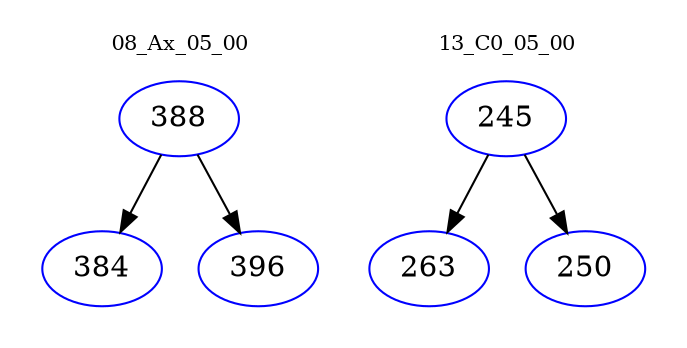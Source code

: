 digraph{
subgraph cluster_0 {
color = white
label = "08_Ax_05_00";
fontsize=10;
T0_388 [label="388", color="blue"]
T0_388 -> T0_384 [color="black"]
T0_384 [label="384", color="blue"]
T0_388 -> T0_396 [color="black"]
T0_396 [label="396", color="blue"]
}
subgraph cluster_1 {
color = white
label = "13_C0_05_00";
fontsize=10;
T1_245 [label="245", color="blue"]
T1_245 -> T1_263 [color="black"]
T1_263 [label="263", color="blue"]
T1_245 -> T1_250 [color="black"]
T1_250 [label="250", color="blue"]
}
}
